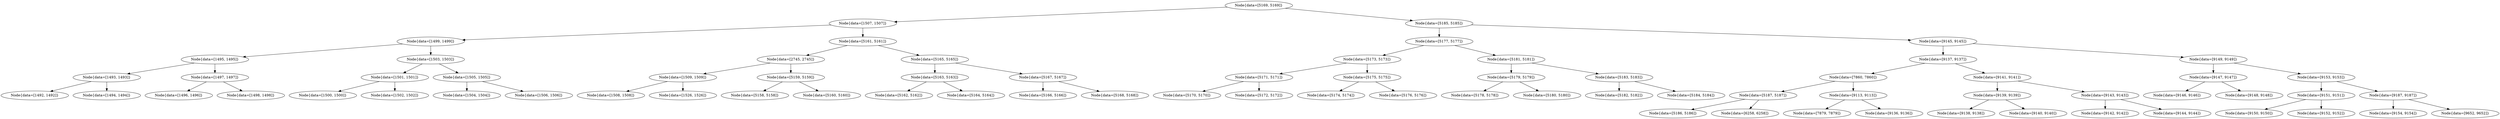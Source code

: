 digraph G{
839778194 [label="Node{data=[5169, 5169]}"]
839778194 -> 1169729275
1169729275 [label="Node{data=[1507, 1507]}"]
1169729275 -> 1878239686
1878239686 [label="Node{data=[1499, 1499]}"]
1878239686 -> 685673763
685673763 [label="Node{data=[1495, 1495]}"]
685673763 -> 1970411205
1970411205 [label="Node{data=[1493, 1493]}"]
1970411205 -> 1971186158
1971186158 [label="Node{data=[1492, 1492]}"]
1970411205 -> 120771358
120771358 [label="Node{data=[1494, 1494]}"]
685673763 -> 1532621134
1532621134 [label="Node{data=[1497, 1497]}"]
1532621134 -> 1048056030
1048056030 [label="Node{data=[1496, 1496]}"]
1532621134 -> 609270886
609270886 [label="Node{data=[1498, 1498]}"]
1878239686 -> 896217553
896217553 [label="Node{data=[1503, 1503]}"]
896217553 -> 564950451
564950451 [label="Node{data=[1501, 1501]}"]
564950451 -> 1605140408
1605140408 [label="Node{data=[1500, 1500]}"]
564950451 -> 2126400423
2126400423 [label="Node{data=[1502, 1502]}"]
896217553 -> 313985048
313985048 [label="Node{data=[1505, 1505]}"]
313985048 -> 1349838352
1349838352 [label="Node{data=[1504, 1504]}"]
313985048 -> 1813582361
1813582361 [label="Node{data=[1506, 1506]}"]
1169729275 -> 1626775374
1626775374 [label="Node{data=[5161, 5161]}"]
1626775374 -> 1252768896
1252768896 [label="Node{data=[2745, 2745]}"]
1252768896 -> 1033410467
1033410467 [label="Node{data=[1509, 1509]}"]
1033410467 -> 422953939
422953939 [label="Node{data=[1508, 1508]}"]
1033410467 -> 1298998100
1298998100 [label="Node{data=[1526, 1526]}"]
1252768896 -> 1513478597
1513478597 [label="Node{data=[5159, 5159]}"]
1513478597 -> 602503343
602503343 [label="Node{data=[5158, 5158]}"]
1513478597 -> 343219290
343219290 [label="Node{data=[5160, 5160]}"]
1626775374 -> 807856643
807856643 [label="Node{data=[5165, 5165]}"]
807856643 -> 1143596595
1143596595 [label="Node{data=[5163, 5163]}"]
1143596595 -> 753783321
753783321 [label="Node{data=[5162, 5162]}"]
1143596595 -> 281447442
281447442 [label="Node{data=[5164, 5164]}"]
807856643 -> 397875963
397875963 [label="Node{data=[5167, 5167]}"]
397875963 -> 472149568
472149568 [label="Node{data=[5166, 5166]}"]
397875963 -> 1578830535
1578830535 [label="Node{data=[5168, 5168]}"]
839778194 -> 2048506634
2048506634 [label="Node{data=[5185, 5185]}"]
2048506634 -> 1431701104
1431701104 [label="Node{data=[5177, 5177]}"]
1431701104 -> 1782523124
1782523124 [label="Node{data=[5173, 5173]}"]
1782523124 -> 1827948102
1827948102 [label="Node{data=[5171, 5171]}"]
1827948102 -> 1526882617
1526882617 [label="Node{data=[5170, 5170]}"]
1827948102 -> 1040353711
1040353711 [label="Node{data=[5172, 5172]}"]
1782523124 -> 755569183
755569183 [label="Node{data=[5175, 5175]}"]
755569183 -> 1661052814
1661052814 [label="Node{data=[5174, 5174]}"]
755569183 -> 725752190
725752190 [label="Node{data=[5176, 5176]}"]
1431701104 -> 19378760
19378760 [label="Node{data=[5181, 5181]}"]
19378760 -> 1692127641
1692127641 [label="Node{data=[5179, 5179]}"]
1692127641 -> 168306523
168306523 [label="Node{data=[5178, 5178]}"]
1692127641 -> 825902733
825902733 [label="Node{data=[5180, 5180]}"]
19378760 -> 221452048
221452048 [label="Node{data=[5183, 5183]}"]
221452048 -> 928929846
928929846 [label="Node{data=[5182, 5182]}"]
221452048 -> 2082968441
2082968441 [label="Node{data=[5184, 5184]}"]
2048506634 -> 524991582
524991582 [label="Node{data=[9145, 9145]}"]
524991582 -> 173318960
173318960 [label="Node{data=[9137, 9137]}"]
173318960 -> 1326368164
1326368164 [label="Node{data=[7860, 7860]}"]
1326368164 -> 267529063
267529063 [label="Node{data=[5187, 5187]}"]
267529063 -> 1158729355
1158729355 [label="Node{data=[5186, 5186]}"]
267529063 -> 1785899066
1785899066 [label="Node{data=[6258, 6258]}"]
1326368164 -> 1399350069
1399350069 [label="Node{data=[9113, 9113]}"]
1399350069 -> 1298125612
1298125612 [label="Node{data=[7879, 7879]}"]
1399350069 -> 251148442
251148442 [label="Node{data=[9136, 9136]}"]
173318960 -> 1899262471
1899262471 [label="Node{data=[9141, 9141]}"]
1899262471 -> 1633015519
1633015519 [label="Node{data=[9139, 9139]}"]
1633015519 -> 1386266474
1386266474 [label="Node{data=[9138, 9138]}"]
1633015519 -> 492007756
492007756 [label="Node{data=[9140, 9140]}"]
1899262471 -> 1336253611
1336253611 [label="Node{data=[9143, 9143]}"]
1336253611 -> 612526
612526 [label="Node{data=[9142, 9142]}"]
1336253611 -> 1468394538
1468394538 [label="Node{data=[9144, 9144]}"]
524991582 -> 1373257351
1373257351 [label="Node{data=[9149, 9149]}"]
1373257351 -> 855224531
855224531 [label="Node{data=[9147, 9147]}"]
855224531 -> 2021609994
2021609994 [label="Node{data=[9146, 9146]}"]
855224531 -> 6489491
6489491 [label="Node{data=[9148, 9148]}"]
1373257351 -> 13450526
13450526 [label="Node{data=[9153, 9153]}"]
13450526 -> 2135780092
2135780092 [label="Node{data=[9151, 9151]}"]
2135780092 -> 2099288093
2099288093 [label="Node{data=[9150, 9150]}"]
2135780092 -> 1710704055
1710704055 [label="Node{data=[9152, 9152]}"]
13450526 -> 213627354
213627354 [label="Node{data=[9187, 9187]}"]
213627354 -> 406138939
406138939 [label="Node{data=[9154, 9154]}"]
213627354 -> 1638703952
1638703952 [label="Node{data=[9652, 9652]}"]
}